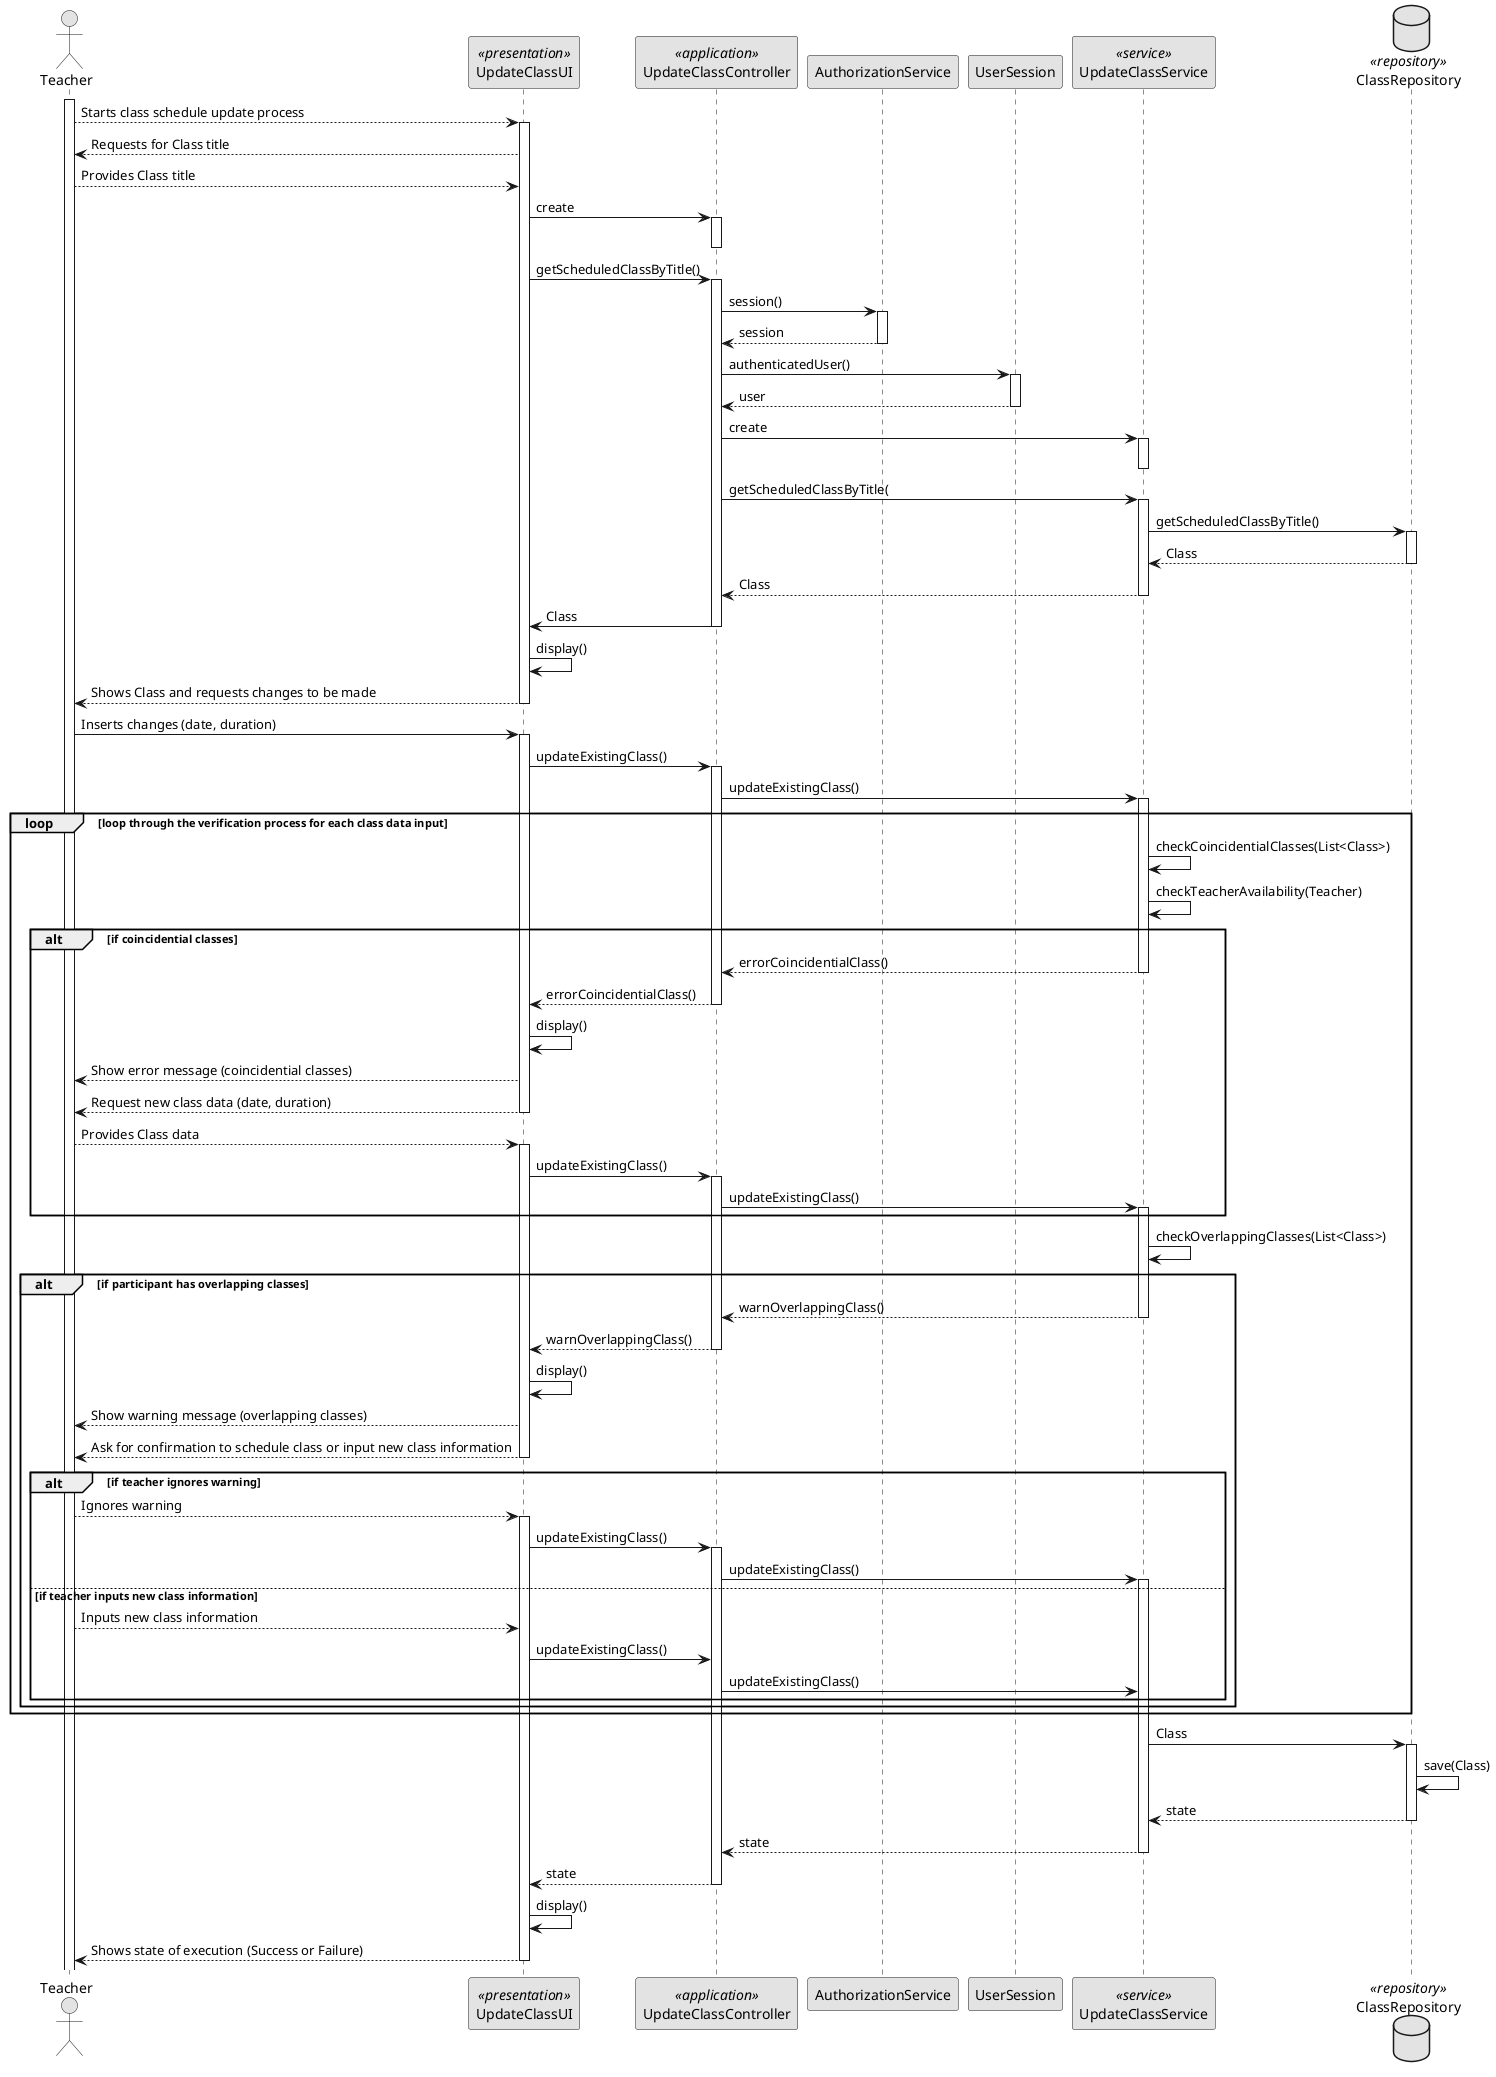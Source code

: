 @startuml
'https://plantuml.com/sequence-diagram
skinparam monochrome true
skinparam packageStyle rect


actor Teacher as Actor

participant "UpdateClassUI" as UI <<presentation>>
participant "UpdateClassController" as Controller <<application>>
participant "AuthorizationService" as AUTHZ
participant "UserSession" as USS
participant "UpdateClassService" as SERVICE <<service>>
'participant "Manager" as Manager

database "ClassRepository" as Repository <<repository>>

activate Actor
Actor --> UI : Starts class schedule update process
activate UI

UI --> Actor: Requests for Class title
Actor --> UI: Provides Class title

UI -> Controller: create
activate Controller
deactivate Controller

UI -> Controller: getScheduledClassByTitle()
activate Controller

Controller -> AUTHZ: session()
activate AUTHZ
AUTHZ --> Controller: session
deactivate AUTHZ

Controller -> USS: authenticatedUser()
activate USS
USS --> Controller: user
deactivate USS

Controller -> SERVICE: create
activate SERVICE
deactivate SERVICE
Controller -> SERVICE: getScheduledClassByTitle(
activate SERVICE

SERVICE -> Repository: getScheduledClassByTitle()
activate Repository
Repository --> SERVICE: Class
deactivate Repository
SERVICE --> Controller: Class
deactivate SERVICE

Controller -> UI: Class
deactivate Controller
UI -> UI: display()
UI --> Actor: Shows Class and requests changes to be made
deactivate UI

Actor -> UI: Inserts changes (date, duration)
activate UI
UI -> Controller: updateExistingClass()
activate Controller
Controller -> SERVICE: updateExistingClass()
activate SERVICE


loop loop through the verification process for each class data input
SERVICE -> SERVICE: checkCoincidentialClasses(List<Class>)
SERVICE -> SERVICE: checkTeacherAvailability(Teacher)
alt if coincidential classes

SERVICE --> Controller: errorCoincidentialClass()
deactivate SERVICE
Controller --> UI: errorCoincidentialClass()
deactivate Controller
UI -> UI: display()
UI --> Actor: Show error message (coincidential classes)
UI --> Actor: Request new class data (date, duration)
deactivate
Actor --> UI: Provides Class data
Activate UI

UI -> Controller: updateExistingClass()
activate Controller

Controller -> SERVICE: updateExistingClass()
activate SERVICE
end

SERVICE -> SERVICE: checkOverlappingClasses(List<Class>)
alt if participant has overlapping classes
SERVICE --> Controller: warnOverlappingClass()
deactivate SERVICE
Controller --> UI: warnOverlappingClass()
deactivate Controller
UI -> UI: display()
UI --> Actor: Show warning message (overlapping classes)
UI --> Actor: Ask for confirmation to schedule class or input new class information
deactivate UI

alt if teacher ignores warning
Actor --> UI: Ignores warning
Activate UI
UI -> Controller: updateExistingClass()
activate Controller
Controller -> SERVICE: updateExistingClass()
activate SERVICE

else if teacher inputs new class information
Actor --> UI: Inputs new class information
UI -> Controller: updateExistingClass()
Controller -> SERVICE: updateExistingClass()
end
end
end





SERVICE -> Repository: Class
activate Repository
Repository -> Repository: save(Class)
Repository --> SERVICE: state
deactivate Repository
SERVICE --> Controller: state
deactivate SERVICE

Controller --> UI: state
deactivate Controller
UI -> UI: display()
UI --> Actor: Shows state of execution (Success or Failure)
deactivate UI

@enduml